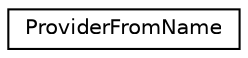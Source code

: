 digraph "Graphical Class Hierarchy"
{
 // LATEX_PDF_SIZE
  edge [fontname="Helvetica",fontsize="10",labelfontname="Helvetica",labelfontsize="10"];
  node [fontname="Helvetica",fontsize="10",shape=record];
  rankdir="LR";
  Node0 [label="ProviderFromName",height=0.2,width=0.4,color="black", fillcolor="white", style="filled",URL="$class_provider_from_name.html",tooltip="Get a seed generator instance from it's enumeration name"];
}
